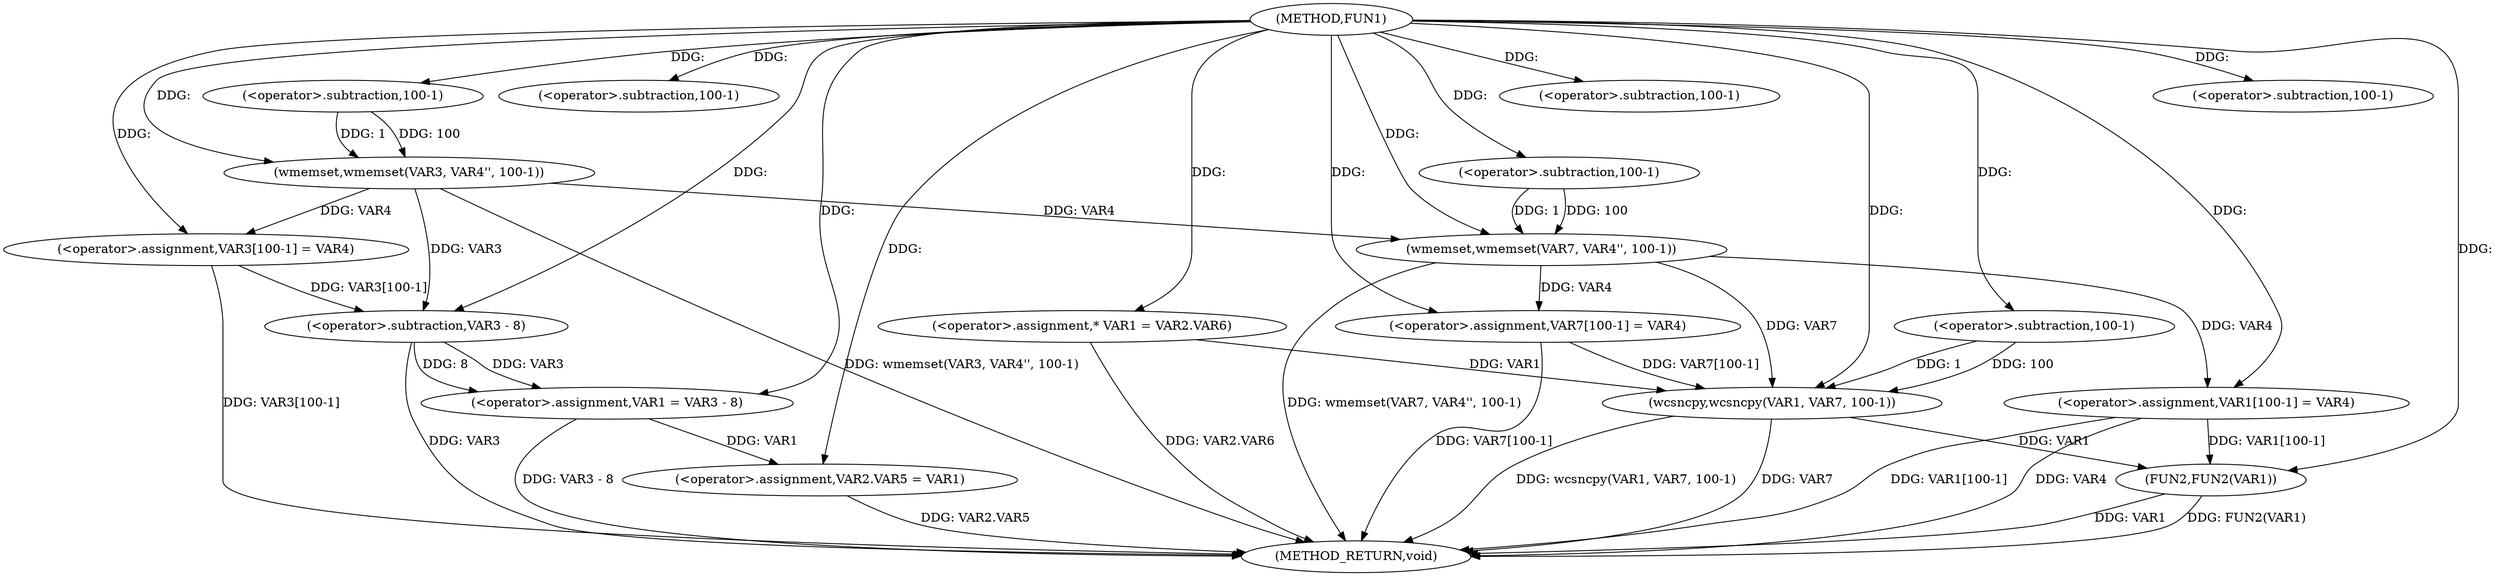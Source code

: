 digraph FUN1 {  
"1000100" [label = "(METHOD,FUN1)" ]
"1000165" [label = "(METHOD_RETURN,void)" ]
"1000105" [label = "(wmemset,wmemset(VAR3, VAR4'', 100-1))" ]
"1000108" [label = "(<operator>.subtraction,100-1)" ]
"1000111" [label = "(<operator>.assignment,VAR3[100-1] = VAR4)" ]
"1000114" [label = "(<operator>.subtraction,100-1)" ]
"1000118" [label = "(<operator>.assignment,VAR1 = VAR3 - 8)" ]
"1000120" [label = "(<operator>.subtraction,VAR3 - 8)" ]
"1000123" [label = "(<operator>.assignment,VAR2.VAR5 = VAR1)" ]
"1000130" [label = "(<operator>.assignment,* VAR1 = VAR2.VAR6)" ]
"1000137" [label = "(wmemset,wmemset(VAR7, VAR4'', 100-1))" ]
"1000140" [label = "(<operator>.subtraction,100-1)" ]
"1000143" [label = "(<operator>.assignment,VAR7[100-1] = VAR4)" ]
"1000146" [label = "(<operator>.subtraction,100-1)" ]
"1000150" [label = "(wcsncpy,wcsncpy(VAR1, VAR7, 100-1))" ]
"1000153" [label = "(<operator>.subtraction,100-1)" ]
"1000156" [label = "(<operator>.assignment,VAR1[100-1] = VAR4)" ]
"1000159" [label = "(<operator>.subtraction,100-1)" ]
"1000163" [label = "(FUN2,FUN2(VAR1))" ]
  "1000156" -> "1000165"  [ label = "DDG: VAR1[100-1]"] 
  "1000105" -> "1000165"  [ label = "DDG: wmemset(VAR3, VAR4'', 100-1)"] 
  "1000150" -> "1000165"  [ label = "DDG: VAR7"] 
  "1000143" -> "1000165"  [ label = "DDG: VAR7[100-1]"] 
  "1000120" -> "1000165"  [ label = "DDG: VAR3"] 
  "1000111" -> "1000165"  [ label = "DDG: VAR3[100-1]"] 
  "1000118" -> "1000165"  [ label = "DDG: VAR3 - 8"] 
  "1000150" -> "1000165"  [ label = "DDG: wcsncpy(VAR1, VAR7, 100-1)"] 
  "1000137" -> "1000165"  [ label = "DDG: wmemset(VAR7, VAR4'', 100-1)"] 
  "1000123" -> "1000165"  [ label = "DDG: VAR2.VAR5"] 
  "1000163" -> "1000165"  [ label = "DDG: VAR1"] 
  "1000130" -> "1000165"  [ label = "DDG: VAR2.VAR6"] 
  "1000163" -> "1000165"  [ label = "DDG: FUN2(VAR1)"] 
  "1000156" -> "1000165"  [ label = "DDG: VAR4"] 
  "1000100" -> "1000105"  [ label = "DDG: "] 
  "1000108" -> "1000105"  [ label = "DDG: 100"] 
  "1000108" -> "1000105"  [ label = "DDG: 1"] 
  "1000100" -> "1000108"  [ label = "DDG: "] 
  "1000105" -> "1000111"  [ label = "DDG: VAR4"] 
  "1000100" -> "1000111"  [ label = "DDG: "] 
  "1000100" -> "1000114"  [ label = "DDG: "] 
  "1000120" -> "1000118"  [ label = "DDG: VAR3"] 
  "1000120" -> "1000118"  [ label = "DDG: 8"] 
  "1000100" -> "1000118"  [ label = "DDG: "] 
  "1000111" -> "1000120"  [ label = "DDG: VAR3[100-1]"] 
  "1000105" -> "1000120"  [ label = "DDG: VAR3"] 
  "1000100" -> "1000120"  [ label = "DDG: "] 
  "1000118" -> "1000123"  [ label = "DDG: VAR1"] 
  "1000100" -> "1000123"  [ label = "DDG: "] 
  "1000100" -> "1000130"  [ label = "DDG: "] 
  "1000100" -> "1000137"  [ label = "DDG: "] 
  "1000105" -> "1000137"  [ label = "DDG: VAR4"] 
  "1000140" -> "1000137"  [ label = "DDG: 100"] 
  "1000140" -> "1000137"  [ label = "DDG: 1"] 
  "1000100" -> "1000140"  [ label = "DDG: "] 
  "1000137" -> "1000143"  [ label = "DDG: VAR4"] 
  "1000100" -> "1000143"  [ label = "DDG: "] 
  "1000100" -> "1000146"  [ label = "DDG: "] 
  "1000130" -> "1000150"  [ label = "DDG: VAR1"] 
  "1000100" -> "1000150"  [ label = "DDG: "] 
  "1000143" -> "1000150"  [ label = "DDG: VAR7[100-1]"] 
  "1000137" -> "1000150"  [ label = "DDG: VAR7"] 
  "1000153" -> "1000150"  [ label = "DDG: 100"] 
  "1000153" -> "1000150"  [ label = "DDG: 1"] 
  "1000100" -> "1000153"  [ label = "DDG: "] 
  "1000100" -> "1000156"  [ label = "DDG: "] 
  "1000137" -> "1000156"  [ label = "DDG: VAR4"] 
  "1000100" -> "1000159"  [ label = "DDG: "] 
  "1000150" -> "1000163"  [ label = "DDG: VAR1"] 
  "1000156" -> "1000163"  [ label = "DDG: VAR1[100-1]"] 
  "1000100" -> "1000163"  [ label = "DDG: "] 
}
